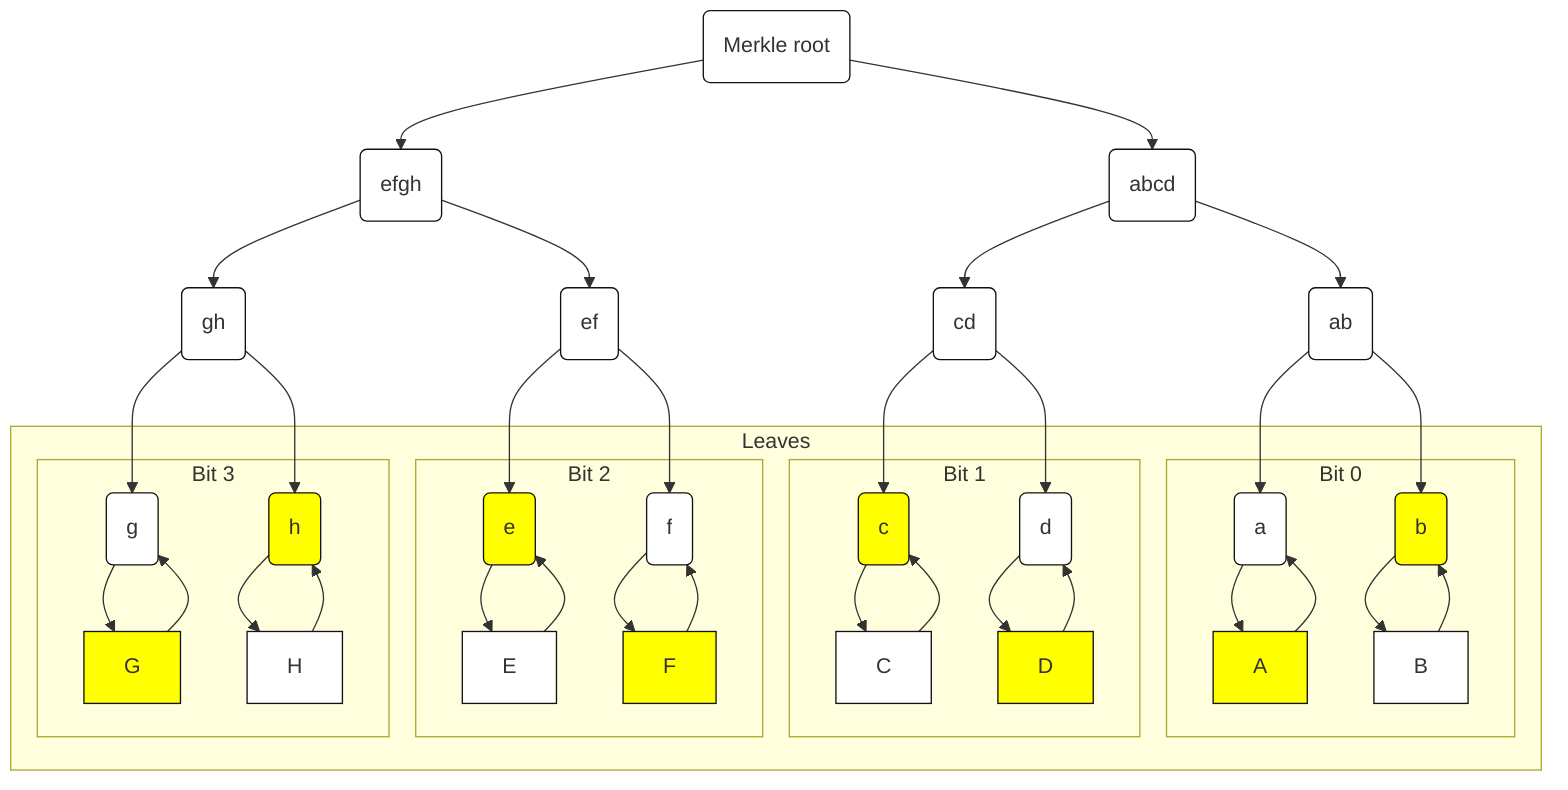 graph TD
    classDef default fill:#fff,stroke:#111,stroke-width:1px;

    root(Merkle root) --> abcd(abcd)
    root --> efgh(efgh)

    abcd --> ab(ab)
    abcd --> cd(cd)

    efgh --> ef(ef)
    efgh --> gh(gh)

    ab --> a(a)
    ab --> b(b)
    cd --> c(c)
    cd --> d(d)
    ef --> e(e)
    ef --> f(f)
    gh --> g(g)
    gh --> h(h)

subgraph Leaves
  subgraph Bit 0
    a --> A
    A --> a
    b --> B
    B --> b
  end
  subgraph Bit 1
    c --> C
    C --> c
    d --> D
    D --> d
  end
  subgraph Bit 2
    e --> E
    E --> e
    f --> F
    F --> f
  end
  subgraph Bit 3
    g --> G
    G --> g
    h --> H
    H --> h
  end
end

classDef revealed fill:yellow;
class A,b,c,D,e,F,G,h revealed;